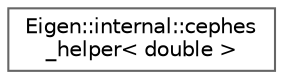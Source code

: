 digraph "类继承关系图"
{
 // LATEX_PDF_SIZE
  bgcolor="transparent";
  edge [fontname=Helvetica,fontsize=10,labelfontname=Helvetica,labelfontsize=10];
  node [fontname=Helvetica,fontsize=10,shape=box,height=0.2,width=0.4];
  rankdir="LR";
  Node0 [id="Node000000",label="Eigen::internal::cephes\l_helper\< double \>",height=0.2,width=0.4,color="grey40", fillcolor="white", style="filled",URL="$struct_eigen_1_1internal_1_1cephes__helper_3_01double_01_4.html",tooltip=" "];
}
